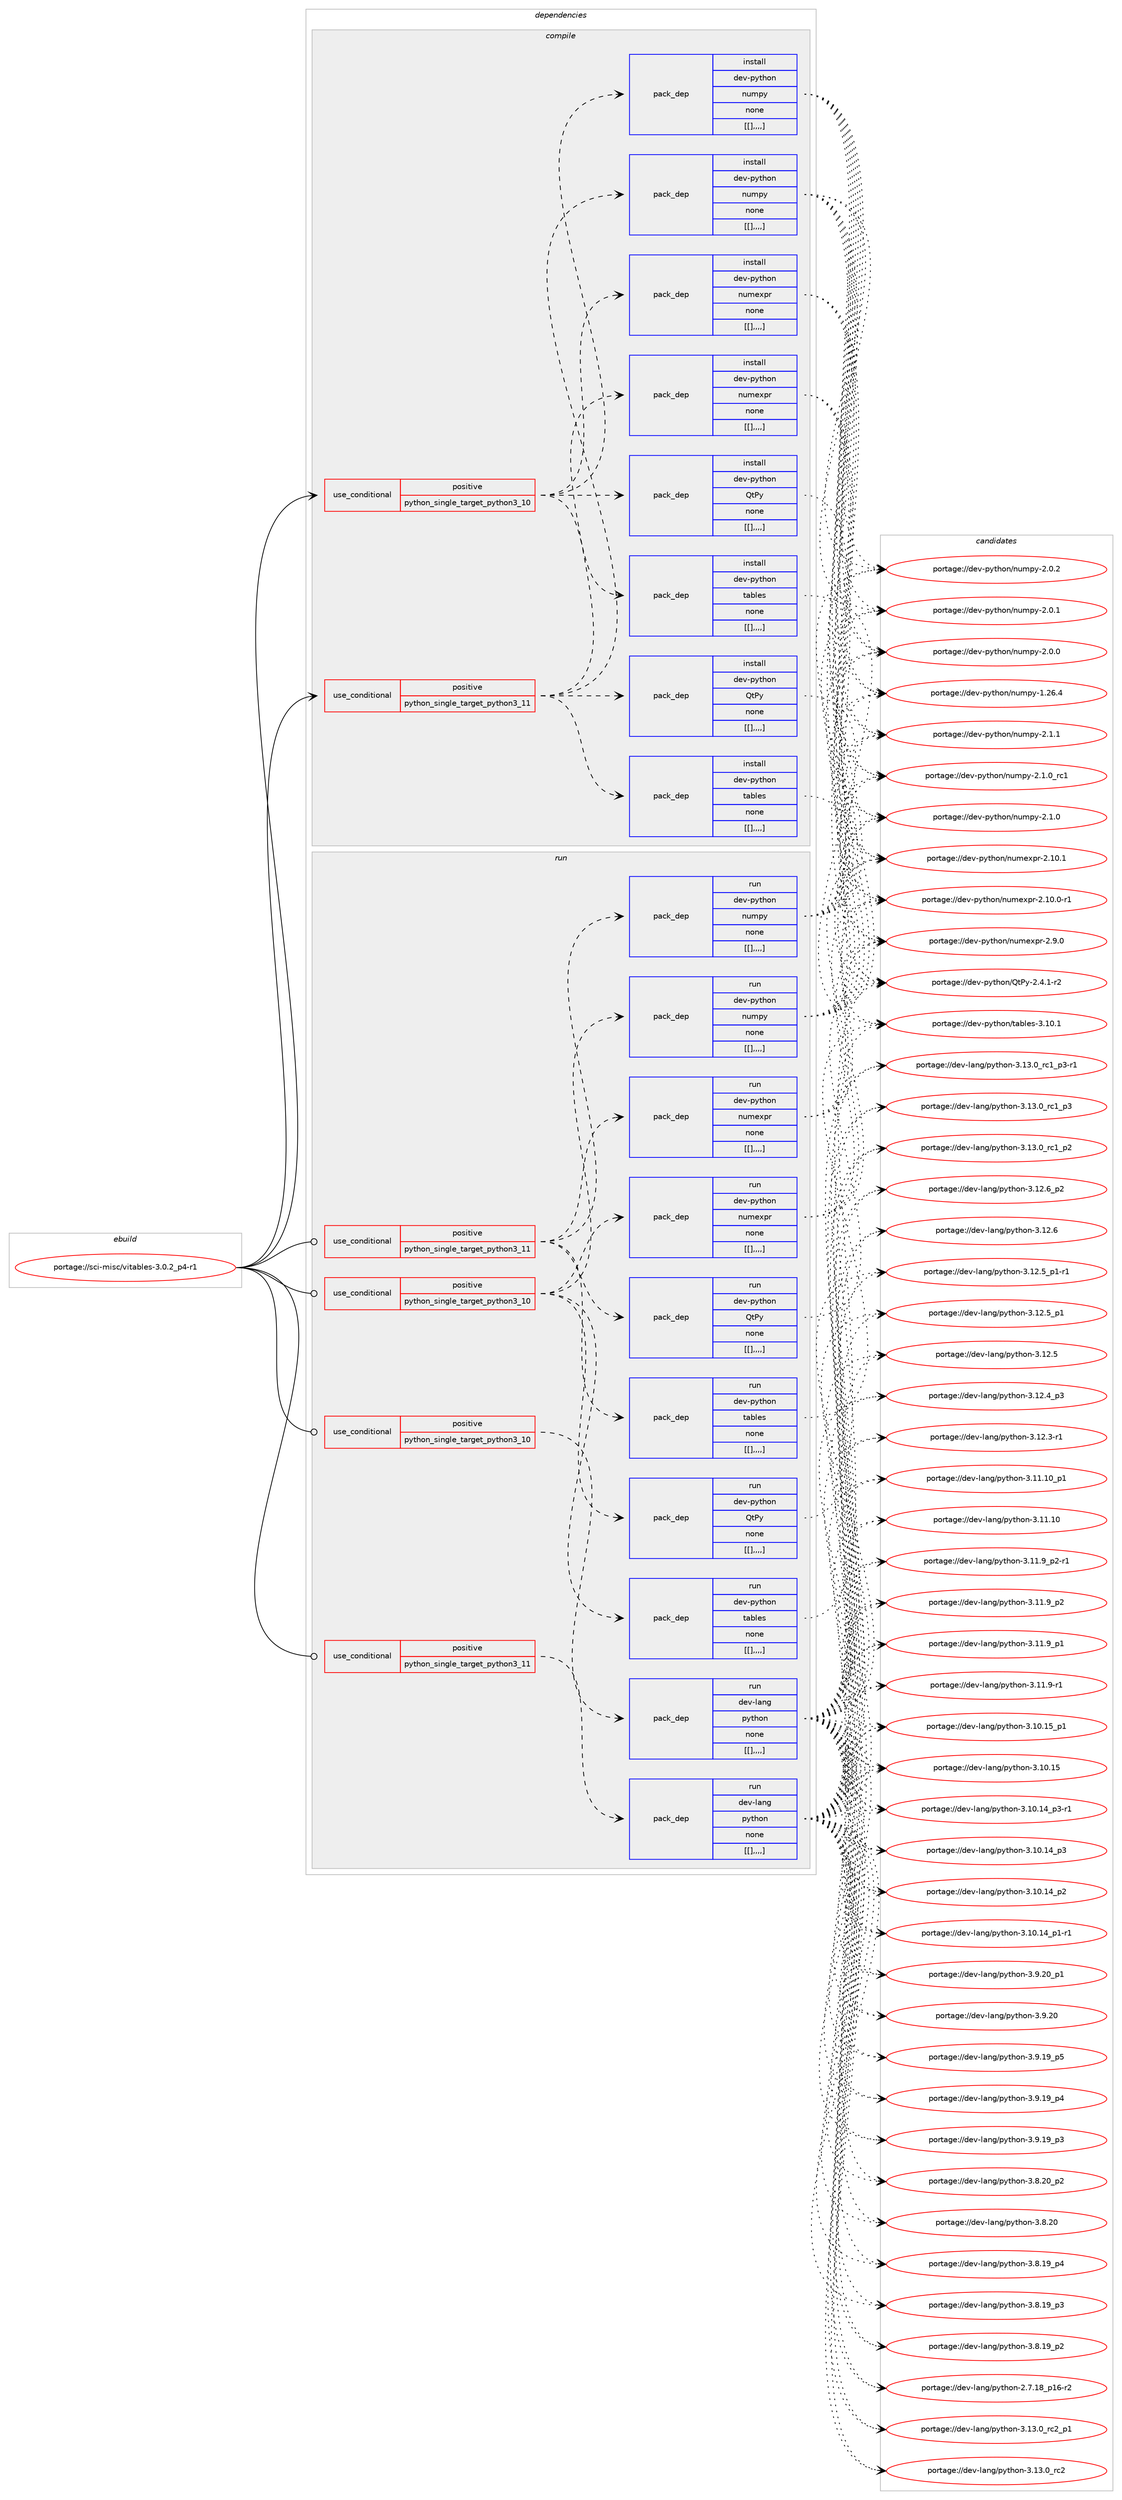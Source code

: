 digraph prolog {

# *************
# Graph options
# *************

newrank=true;
concentrate=true;
compound=true;
graph [rankdir=LR,fontname=Helvetica,fontsize=10,ranksep=1.5];#, ranksep=2.5, nodesep=0.2];
edge  [arrowhead=vee];
node  [fontname=Helvetica,fontsize=10];

# **********
# The ebuild
# **********

subgraph cluster_leftcol {
color=gray;
label=<<i>ebuild</i>>;
id [label="portage://sci-misc/vitables-3.0.2_p4-r1", color=red, width=4, href="../sci-misc/vitables-3.0.2_p4-r1.svg"];
}

# ****************
# The dependencies
# ****************

subgraph cluster_midcol {
color=gray;
label=<<i>dependencies</i>>;
subgraph cluster_compile {
fillcolor="#eeeeee";
style=filled;
label=<<i>compile</i>>;
subgraph cond112620 {
dependency420441 [label=<<TABLE BORDER="0" CELLBORDER="1" CELLSPACING="0" CELLPADDING="4"><TR><TD ROWSPAN="3" CELLPADDING="10">use_conditional</TD></TR><TR><TD>positive</TD></TR><TR><TD>python_single_target_python3_10</TD></TR></TABLE>>, shape=none, color=red];
subgraph pack304899 {
dependency420442 [label=<<TABLE BORDER="0" CELLBORDER="1" CELLSPACING="0" CELLPADDING="4" WIDTH="220"><TR><TD ROWSPAN="6" CELLPADDING="30">pack_dep</TD></TR><TR><TD WIDTH="110">install</TD></TR><TR><TD>dev-python</TD></TR><TR><TD>numpy</TD></TR><TR><TD>none</TD></TR><TR><TD>[[],,,,]</TD></TR></TABLE>>, shape=none, color=blue];
}
dependency420441:e -> dependency420442:w [weight=20,style="dashed",arrowhead="vee"];
subgraph pack304900 {
dependency420443 [label=<<TABLE BORDER="0" CELLBORDER="1" CELLSPACING="0" CELLPADDING="4" WIDTH="220"><TR><TD ROWSPAN="6" CELLPADDING="30">pack_dep</TD></TR><TR><TD WIDTH="110">install</TD></TR><TR><TD>dev-python</TD></TR><TR><TD>numexpr</TD></TR><TR><TD>none</TD></TR><TR><TD>[[],,,,]</TD></TR></TABLE>>, shape=none, color=blue];
}
dependency420441:e -> dependency420443:w [weight=20,style="dashed",arrowhead="vee"];
subgraph pack304901 {
dependency420444 [label=<<TABLE BORDER="0" CELLBORDER="1" CELLSPACING="0" CELLPADDING="4" WIDTH="220"><TR><TD ROWSPAN="6" CELLPADDING="30">pack_dep</TD></TR><TR><TD WIDTH="110">install</TD></TR><TR><TD>dev-python</TD></TR><TR><TD>QtPy</TD></TR><TR><TD>none</TD></TR><TR><TD>[[],,,,]</TD></TR></TABLE>>, shape=none, color=blue];
}
dependency420441:e -> dependency420444:w [weight=20,style="dashed",arrowhead="vee"];
subgraph pack304902 {
dependency420445 [label=<<TABLE BORDER="0" CELLBORDER="1" CELLSPACING="0" CELLPADDING="4" WIDTH="220"><TR><TD ROWSPAN="6" CELLPADDING="30">pack_dep</TD></TR><TR><TD WIDTH="110">install</TD></TR><TR><TD>dev-python</TD></TR><TR><TD>tables</TD></TR><TR><TD>none</TD></TR><TR><TD>[[],,,,]</TD></TR></TABLE>>, shape=none, color=blue];
}
dependency420441:e -> dependency420445:w [weight=20,style="dashed",arrowhead="vee"];
}
id:e -> dependency420441:w [weight=20,style="solid",arrowhead="vee"];
subgraph cond112621 {
dependency420446 [label=<<TABLE BORDER="0" CELLBORDER="1" CELLSPACING="0" CELLPADDING="4"><TR><TD ROWSPAN="3" CELLPADDING="10">use_conditional</TD></TR><TR><TD>positive</TD></TR><TR><TD>python_single_target_python3_11</TD></TR></TABLE>>, shape=none, color=red];
subgraph pack304903 {
dependency420447 [label=<<TABLE BORDER="0" CELLBORDER="1" CELLSPACING="0" CELLPADDING="4" WIDTH="220"><TR><TD ROWSPAN="6" CELLPADDING="30">pack_dep</TD></TR><TR><TD WIDTH="110">install</TD></TR><TR><TD>dev-python</TD></TR><TR><TD>numpy</TD></TR><TR><TD>none</TD></TR><TR><TD>[[],,,,]</TD></TR></TABLE>>, shape=none, color=blue];
}
dependency420446:e -> dependency420447:w [weight=20,style="dashed",arrowhead="vee"];
subgraph pack304904 {
dependency420448 [label=<<TABLE BORDER="0" CELLBORDER="1" CELLSPACING="0" CELLPADDING="4" WIDTH="220"><TR><TD ROWSPAN="6" CELLPADDING="30">pack_dep</TD></TR><TR><TD WIDTH="110">install</TD></TR><TR><TD>dev-python</TD></TR><TR><TD>numexpr</TD></TR><TR><TD>none</TD></TR><TR><TD>[[],,,,]</TD></TR></TABLE>>, shape=none, color=blue];
}
dependency420446:e -> dependency420448:w [weight=20,style="dashed",arrowhead="vee"];
subgraph pack304905 {
dependency420449 [label=<<TABLE BORDER="0" CELLBORDER="1" CELLSPACING="0" CELLPADDING="4" WIDTH="220"><TR><TD ROWSPAN="6" CELLPADDING="30">pack_dep</TD></TR><TR><TD WIDTH="110">install</TD></TR><TR><TD>dev-python</TD></TR><TR><TD>QtPy</TD></TR><TR><TD>none</TD></TR><TR><TD>[[],,,,]</TD></TR></TABLE>>, shape=none, color=blue];
}
dependency420446:e -> dependency420449:w [weight=20,style="dashed",arrowhead="vee"];
subgraph pack304906 {
dependency420450 [label=<<TABLE BORDER="0" CELLBORDER="1" CELLSPACING="0" CELLPADDING="4" WIDTH="220"><TR><TD ROWSPAN="6" CELLPADDING="30">pack_dep</TD></TR><TR><TD WIDTH="110">install</TD></TR><TR><TD>dev-python</TD></TR><TR><TD>tables</TD></TR><TR><TD>none</TD></TR><TR><TD>[[],,,,]</TD></TR></TABLE>>, shape=none, color=blue];
}
dependency420446:e -> dependency420450:w [weight=20,style="dashed",arrowhead="vee"];
}
id:e -> dependency420446:w [weight=20,style="solid",arrowhead="vee"];
}
subgraph cluster_compileandrun {
fillcolor="#eeeeee";
style=filled;
label=<<i>compile and run</i>>;
}
subgraph cluster_run {
fillcolor="#eeeeee";
style=filled;
label=<<i>run</i>>;
subgraph cond112622 {
dependency420451 [label=<<TABLE BORDER="0" CELLBORDER="1" CELLSPACING="0" CELLPADDING="4"><TR><TD ROWSPAN="3" CELLPADDING="10">use_conditional</TD></TR><TR><TD>positive</TD></TR><TR><TD>python_single_target_python3_10</TD></TR></TABLE>>, shape=none, color=red];
subgraph pack304907 {
dependency420452 [label=<<TABLE BORDER="0" CELLBORDER="1" CELLSPACING="0" CELLPADDING="4" WIDTH="220"><TR><TD ROWSPAN="6" CELLPADDING="30">pack_dep</TD></TR><TR><TD WIDTH="110">run</TD></TR><TR><TD>dev-lang</TD></TR><TR><TD>python</TD></TR><TR><TD>none</TD></TR><TR><TD>[[],,,,]</TD></TR></TABLE>>, shape=none, color=blue];
}
dependency420451:e -> dependency420452:w [weight=20,style="dashed",arrowhead="vee"];
}
id:e -> dependency420451:w [weight=20,style="solid",arrowhead="odot"];
subgraph cond112623 {
dependency420453 [label=<<TABLE BORDER="0" CELLBORDER="1" CELLSPACING="0" CELLPADDING="4"><TR><TD ROWSPAN="3" CELLPADDING="10">use_conditional</TD></TR><TR><TD>positive</TD></TR><TR><TD>python_single_target_python3_10</TD></TR></TABLE>>, shape=none, color=red];
subgraph pack304908 {
dependency420454 [label=<<TABLE BORDER="0" CELLBORDER="1" CELLSPACING="0" CELLPADDING="4" WIDTH="220"><TR><TD ROWSPAN="6" CELLPADDING="30">pack_dep</TD></TR><TR><TD WIDTH="110">run</TD></TR><TR><TD>dev-python</TD></TR><TR><TD>numpy</TD></TR><TR><TD>none</TD></TR><TR><TD>[[],,,,]</TD></TR></TABLE>>, shape=none, color=blue];
}
dependency420453:e -> dependency420454:w [weight=20,style="dashed",arrowhead="vee"];
subgraph pack304909 {
dependency420455 [label=<<TABLE BORDER="0" CELLBORDER="1" CELLSPACING="0" CELLPADDING="4" WIDTH="220"><TR><TD ROWSPAN="6" CELLPADDING="30">pack_dep</TD></TR><TR><TD WIDTH="110">run</TD></TR><TR><TD>dev-python</TD></TR><TR><TD>numexpr</TD></TR><TR><TD>none</TD></TR><TR><TD>[[],,,,]</TD></TR></TABLE>>, shape=none, color=blue];
}
dependency420453:e -> dependency420455:w [weight=20,style="dashed",arrowhead="vee"];
subgraph pack304910 {
dependency420456 [label=<<TABLE BORDER="0" CELLBORDER="1" CELLSPACING="0" CELLPADDING="4" WIDTH="220"><TR><TD ROWSPAN="6" CELLPADDING="30">pack_dep</TD></TR><TR><TD WIDTH="110">run</TD></TR><TR><TD>dev-python</TD></TR><TR><TD>QtPy</TD></TR><TR><TD>none</TD></TR><TR><TD>[[],,,,]</TD></TR></TABLE>>, shape=none, color=blue];
}
dependency420453:e -> dependency420456:w [weight=20,style="dashed",arrowhead="vee"];
subgraph pack304911 {
dependency420457 [label=<<TABLE BORDER="0" CELLBORDER="1" CELLSPACING="0" CELLPADDING="4" WIDTH="220"><TR><TD ROWSPAN="6" CELLPADDING="30">pack_dep</TD></TR><TR><TD WIDTH="110">run</TD></TR><TR><TD>dev-python</TD></TR><TR><TD>tables</TD></TR><TR><TD>none</TD></TR><TR><TD>[[],,,,]</TD></TR></TABLE>>, shape=none, color=blue];
}
dependency420453:e -> dependency420457:w [weight=20,style="dashed",arrowhead="vee"];
}
id:e -> dependency420453:w [weight=20,style="solid",arrowhead="odot"];
subgraph cond112624 {
dependency420458 [label=<<TABLE BORDER="0" CELLBORDER="1" CELLSPACING="0" CELLPADDING="4"><TR><TD ROWSPAN="3" CELLPADDING="10">use_conditional</TD></TR><TR><TD>positive</TD></TR><TR><TD>python_single_target_python3_11</TD></TR></TABLE>>, shape=none, color=red];
subgraph pack304912 {
dependency420459 [label=<<TABLE BORDER="0" CELLBORDER="1" CELLSPACING="0" CELLPADDING="4" WIDTH="220"><TR><TD ROWSPAN="6" CELLPADDING="30">pack_dep</TD></TR><TR><TD WIDTH="110">run</TD></TR><TR><TD>dev-lang</TD></TR><TR><TD>python</TD></TR><TR><TD>none</TD></TR><TR><TD>[[],,,,]</TD></TR></TABLE>>, shape=none, color=blue];
}
dependency420458:e -> dependency420459:w [weight=20,style="dashed",arrowhead="vee"];
}
id:e -> dependency420458:w [weight=20,style="solid",arrowhead="odot"];
subgraph cond112625 {
dependency420460 [label=<<TABLE BORDER="0" CELLBORDER="1" CELLSPACING="0" CELLPADDING="4"><TR><TD ROWSPAN="3" CELLPADDING="10">use_conditional</TD></TR><TR><TD>positive</TD></TR><TR><TD>python_single_target_python3_11</TD></TR></TABLE>>, shape=none, color=red];
subgraph pack304913 {
dependency420461 [label=<<TABLE BORDER="0" CELLBORDER="1" CELLSPACING="0" CELLPADDING="4" WIDTH="220"><TR><TD ROWSPAN="6" CELLPADDING="30">pack_dep</TD></TR><TR><TD WIDTH="110">run</TD></TR><TR><TD>dev-python</TD></TR><TR><TD>numpy</TD></TR><TR><TD>none</TD></TR><TR><TD>[[],,,,]</TD></TR></TABLE>>, shape=none, color=blue];
}
dependency420460:e -> dependency420461:w [weight=20,style="dashed",arrowhead="vee"];
subgraph pack304914 {
dependency420462 [label=<<TABLE BORDER="0" CELLBORDER="1" CELLSPACING="0" CELLPADDING="4" WIDTH="220"><TR><TD ROWSPAN="6" CELLPADDING="30">pack_dep</TD></TR><TR><TD WIDTH="110">run</TD></TR><TR><TD>dev-python</TD></TR><TR><TD>numexpr</TD></TR><TR><TD>none</TD></TR><TR><TD>[[],,,,]</TD></TR></TABLE>>, shape=none, color=blue];
}
dependency420460:e -> dependency420462:w [weight=20,style="dashed",arrowhead="vee"];
subgraph pack304915 {
dependency420463 [label=<<TABLE BORDER="0" CELLBORDER="1" CELLSPACING="0" CELLPADDING="4" WIDTH="220"><TR><TD ROWSPAN="6" CELLPADDING="30">pack_dep</TD></TR><TR><TD WIDTH="110">run</TD></TR><TR><TD>dev-python</TD></TR><TR><TD>QtPy</TD></TR><TR><TD>none</TD></TR><TR><TD>[[],,,,]</TD></TR></TABLE>>, shape=none, color=blue];
}
dependency420460:e -> dependency420463:w [weight=20,style="dashed",arrowhead="vee"];
subgraph pack304916 {
dependency420464 [label=<<TABLE BORDER="0" CELLBORDER="1" CELLSPACING="0" CELLPADDING="4" WIDTH="220"><TR><TD ROWSPAN="6" CELLPADDING="30">pack_dep</TD></TR><TR><TD WIDTH="110">run</TD></TR><TR><TD>dev-python</TD></TR><TR><TD>tables</TD></TR><TR><TD>none</TD></TR><TR><TD>[[],,,,]</TD></TR></TABLE>>, shape=none, color=blue];
}
dependency420460:e -> dependency420464:w [weight=20,style="dashed",arrowhead="vee"];
}
id:e -> dependency420460:w [weight=20,style="solid",arrowhead="odot"];
}
}

# **************
# The candidates
# **************

subgraph cluster_choices {
rank=same;
color=gray;
label=<<i>candidates</i>>;

subgraph choice304899 {
color=black;
nodesep=1;
choice1001011184511212111610411111047110117109112121455046494649 [label="portage://dev-python/numpy-2.1.1", color=red, width=4,href="../dev-python/numpy-2.1.1.svg"];
choice1001011184511212111610411111047110117109112121455046494648951149949 [label="portage://dev-python/numpy-2.1.0_rc1", color=red, width=4,href="../dev-python/numpy-2.1.0_rc1.svg"];
choice1001011184511212111610411111047110117109112121455046494648 [label="portage://dev-python/numpy-2.1.0", color=red, width=4,href="../dev-python/numpy-2.1.0.svg"];
choice1001011184511212111610411111047110117109112121455046484650 [label="portage://dev-python/numpy-2.0.2", color=red, width=4,href="../dev-python/numpy-2.0.2.svg"];
choice1001011184511212111610411111047110117109112121455046484649 [label="portage://dev-python/numpy-2.0.1", color=red, width=4,href="../dev-python/numpy-2.0.1.svg"];
choice1001011184511212111610411111047110117109112121455046484648 [label="portage://dev-python/numpy-2.0.0", color=red, width=4,href="../dev-python/numpy-2.0.0.svg"];
choice100101118451121211161041111104711011710911212145494650544652 [label="portage://dev-python/numpy-1.26.4", color=red, width=4,href="../dev-python/numpy-1.26.4.svg"];
dependency420442:e -> choice1001011184511212111610411111047110117109112121455046494649:w [style=dotted,weight="100"];
dependency420442:e -> choice1001011184511212111610411111047110117109112121455046494648951149949:w [style=dotted,weight="100"];
dependency420442:e -> choice1001011184511212111610411111047110117109112121455046494648:w [style=dotted,weight="100"];
dependency420442:e -> choice1001011184511212111610411111047110117109112121455046484650:w [style=dotted,weight="100"];
dependency420442:e -> choice1001011184511212111610411111047110117109112121455046484649:w [style=dotted,weight="100"];
dependency420442:e -> choice1001011184511212111610411111047110117109112121455046484648:w [style=dotted,weight="100"];
dependency420442:e -> choice100101118451121211161041111104711011710911212145494650544652:w [style=dotted,weight="100"];
}
subgraph choice304900 {
color=black;
nodesep=1;
choice100101118451121211161041111104711011710910112011211445504649484649 [label="portage://dev-python/numexpr-2.10.1", color=red, width=4,href="../dev-python/numexpr-2.10.1.svg"];
choice1001011184511212111610411111047110117109101120112114455046494846484511449 [label="portage://dev-python/numexpr-2.10.0-r1", color=red, width=4,href="../dev-python/numexpr-2.10.0-r1.svg"];
choice1001011184511212111610411111047110117109101120112114455046574648 [label="portage://dev-python/numexpr-2.9.0", color=red, width=4,href="../dev-python/numexpr-2.9.0.svg"];
dependency420443:e -> choice100101118451121211161041111104711011710910112011211445504649484649:w [style=dotted,weight="100"];
dependency420443:e -> choice1001011184511212111610411111047110117109101120112114455046494846484511449:w [style=dotted,weight="100"];
dependency420443:e -> choice1001011184511212111610411111047110117109101120112114455046574648:w [style=dotted,weight="100"];
}
subgraph choice304901 {
color=black;
nodesep=1;
choice100101118451121211161041111104781116801214550465246494511450 [label="portage://dev-python/QtPy-2.4.1-r2", color=red, width=4,href="../dev-python/QtPy-2.4.1-r2.svg"];
dependency420444:e -> choice100101118451121211161041111104781116801214550465246494511450:w [style=dotted,weight="100"];
}
subgraph choice304902 {
color=black;
nodesep=1;
choice1001011184511212111610411111047116979810810111545514649484649 [label="portage://dev-python/tables-3.10.1", color=red, width=4,href="../dev-python/tables-3.10.1.svg"];
dependency420445:e -> choice1001011184511212111610411111047116979810810111545514649484649:w [style=dotted,weight="100"];
}
subgraph choice304903 {
color=black;
nodesep=1;
choice1001011184511212111610411111047110117109112121455046494649 [label="portage://dev-python/numpy-2.1.1", color=red, width=4,href="../dev-python/numpy-2.1.1.svg"];
choice1001011184511212111610411111047110117109112121455046494648951149949 [label="portage://dev-python/numpy-2.1.0_rc1", color=red, width=4,href="../dev-python/numpy-2.1.0_rc1.svg"];
choice1001011184511212111610411111047110117109112121455046494648 [label="portage://dev-python/numpy-2.1.0", color=red, width=4,href="../dev-python/numpy-2.1.0.svg"];
choice1001011184511212111610411111047110117109112121455046484650 [label="portage://dev-python/numpy-2.0.2", color=red, width=4,href="../dev-python/numpy-2.0.2.svg"];
choice1001011184511212111610411111047110117109112121455046484649 [label="portage://dev-python/numpy-2.0.1", color=red, width=4,href="../dev-python/numpy-2.0.1.svg"];
choice1001011184511212111610411111047110117109112121455046484648 [label="portage://dev-python/numpy-2.0.0", color=red, width=4,href="../dev-python/numpy-2.0.0.svg"];
choice100101118451121211161041111104711011710911212145494650544652 [label="portage://dev-python/numpy-1.26.4", color=red, width=4,href="../dev-python/numpy-1.26.4.svg"];
dependency420447:e -> choice1001011184511212111610411111047110117109112121455046494649:w [style=dotted,weight="100"];
dependency420447:e -> choice1001011184511212111610411111047110117109112121455046494648951149949:w [style=dotted,weight="100"];
dependency420447:e -> choice1001011184511212111610411111047110117109112121455046494648:w [style=dotted,weight="100"];
dependency420447:e -> choice1001011184511212111610411111047110117109112121455046484650:w [style=dotted,weight="100"];
dependency420447:e -> choice1001011184511212111610411111047110117109112121455046484649:w [style=dotted,weight="100"];
dependency420447:e -> choice1001011184511212111610411111047110117109112121455046484648:w [style=dotted,weight="100"];
dependency420447:e -> choice100101118451121211161041111104711011710911212145494650544652:w [style=dotted,weight="100"];
}
subgraph choice304904 {
color=black;
nodesep=1;
choice100101118451121211161041111104711011710910112011211445504649484649 [label="portage://dev-python/numexpr-2.10.1", color=red, width=4,href="../dev-python/numexpr-2.10.1.svg"];
choice1001011184511212111610411111047110117109101120112114455046494846484511449 [label="portage://dev-python/numexpr-2.10.0-r1", color=red, width=4,href="../dev-python/numexpr-2.10.0-r1.svg"];
choice1001011184511212111610411111047110117109101120112114455046574648 [label="portage://dev-python/numexpr-2.9.0", color=red, width=4,href="../dev-python/numexpr-2.9.0.svg"];
dependency420448:e -> choice100101118451121211161041111104711011710910112011211445504649484649:w [style=dotted,weight="100"];
dependency420448:e -> choice1001011184511212111610411111047110117109101120112114455046494846484511449:w [style=dotted,weight="100"];
dependency420448:e -> choice1001011184511212111610411111047110117109101120112114455046574648:w [style=dotted,weight="100"];
}
subgraph choice304905 {
color=black;
nodesep=1;
choice100101118451121211161041111104781116801214550465246494511450 [label="portage://dev-python/QtPy-2.4.1-r2", color=red, width=4,href="../dev-python/QtPy-2.4.1-r2.svg"];
dependency420449:e -> choice100101118451121211161041111104781116801214550465246494511450:w [style=dotted,weight="100"];
}
subgraph choice304906 {
color=black;
nodesep=1;
choice1001011184511212111610411111047116979810810111545514649484649 [label="portage://dev-python/tables-3.10.1", color=red, width=4,href="../dev-python/tables-3.10.1.svg"];
dependency420450:e -> choice1001011184511212111610411111047116979810810111545514649484649:w [style=dotted,weight="100"];
}
subgraph choice304907 {
color=black;
nodesep=1;
choice100101118451089711010347112121116104111110455146495146489511499509511249 [label="portage://dev-lang/python-3.13.0_rc2_p1", color=red, width=4,href="../dev-lang/python-3.13.0_rc2_p1.svg"];
choice10010111845108971101034711212111610411111045514649514648951149950 [label="portage://dev-lang/python-3.13.0_rc2", color=red, width=4,href="../dev-lang/python-3.13.0_rc2.svg"];
choice1001011184510897110103471121211161041111104551464951464895114994995112514511449 [label="portage://dev-lang/python-3.13.0_rc1_p3-r1", color=red, width=4,href="../dev-lang/python-3.13.0_rc1_p3-r1.svg"];
choice100101118451089711010347112121116104111110455146495146489511499499511251 [label="portage://dev-lang/python-3.13.0_rc1_p3", color=red, width=4,href="../dev-lang/python-3.13.0_rc1_p3.svg"];
choice100101118451089711010347112121116104111110455146495146489511499499511250 [label="portage://dev-lang/python-3.13.0_rc1_p2", color=red, width=4,href="../dev-lang/python-3.13.0_rc1_p2.svg"];
choice100101118451089711010347112121116104111110455146495046549511250 [label="portage://dev-lang/python-3.12.6_p2", color=red, width=4,href="../dev-lang/python-3.12.6_p2.svg"];
choice10010111845108971101034711212111610411111045514649504654 [label="portage://dev-lang/python-3.12.6", color=red, width=4,href="../dev-lang/python-3.12.6.svg"];
choice1001011184510897110103471121211161041111104551464950465395112494511449 [label="portage://dev-lang/python-3.12.5_p1-r1", color=red, width=4,href="../dev-lang/python-3.12.5_p1-r1.svg"];
choice100101118451089711010347112121116104111110455146495046539511249 [label="portage://dev-lang/python-3.12.5_p1", color=red, width=4,href="../dev-lang/python-3.12.5_p1.svg"];
choice10010111845108971101034711212111610411111045514649504653 [label="portage://dev-lang/python-3.12.5", color=red, width=4,href="../dev-lang/python-3.12.5.svg"];
choice100101118451089711010347112121116104111110455146495046529511251 [label="portage://dev-lang/python-3.12.4_p3", color=red, width=4,href="../dev-lang/python-3.12.4_p3.svg"];
choice100101118451089711010347112121116104111110455146495046514511449 [label="portage://dev-lang/python-3.12.3-r1", color=red, width=4,href="../dev-lang/python-3.12.3-r1.svg"];
choice10010111845108971101034711212111610411111045514649494649489511249 [label="portage://dev-lang/python-3.11.10_p1", color=red, width=4,href="../dev-lang/python-3.11.10_p1.svg"];
choice1001011184510897110103471121211161041111104551464949464948 [label="portage://dev-lang/python-3.11.10", color=red, width=4,href="../dev-lang/python-3.11.10.svg"];
choice1001011184510897110103471121211161041111104551464949465795112504511449 [label="portage://dev-lang/python-3.11.9_p2-r1", color=red, width=4,href="../dev-lang/python-3.11.9_p2-r1.svg"];
choice100101118451089711010347112121116104111110455146494946579511250 [label="portage://dev-lang/python-3.11.9_p2", color=red, width=4,href="../dev-lang/python-3.11.9_p2.svg"];
choice100101118451089711010347112121116104111110455146494946579511249 [label="portage://dev-lang/python-3.11.9_p1", color=red, width=4,href="../dev-lang/python-3.11.9_p1.svg"];
choice100101118451089711010347112121116104111110455146494946574511449 [label="portage://dev-lang/python-3.11.9-r1", color=red, width=4,href="../dev-lang/python-3.11.9-r1.svg"];
choice10010111845108971101034711212111610411111045514649484649539511249 [label="portage://dev-lang/python-3.10.15_p1", color=red, width=4,href="../dev-lang/python-3.10.15_p1.svg"];
choice1001011184510897110103471121211161041111104551464948464953 [label="portage://dev-lang/python-3.10.15", color=red, width=4,href="../dev-lang/python-3.10.15.svg"];
choice100101118451089711010347112121116104111110455146494846495295112514511449 [label="portage://dev-lang/python-3.10.14_p3-r1", color=red, width=4,href="../dev-lang/python-3.10.14_p3-r1.svg"];
choice10010111845108971101034711212111610411111045514649484649529511251 [label="portage://dev-lang/python-3.10.14_p3", color=red, width=4,href="../dev-lang/python-3.10.14_p3.svg"];
choice10010111845108971101034711212111610411111045514649484649529511250 [label="portage://dev-lang/python-3.10.14_p2", color=red, width=4,href="../dev-lang/python-3.10.14_p2.svg"];
choice100101118451089711010347112121116104111110455146494846495295112494511449 [label="portage://dev-lang/python-3.10.14_p1-r1", color=red, width=4,href="../dev-lang/python-3.10.14_p1-r1.svg"];
choice100101118451089711010347112121116104111110455146574650489511249 [label="portage://dev-lang/python-3.9.20_p1", color=red, width=4,href="../dev-lang/python-3.9.20_p1.svg"];
choice10010111845108971101034711212111610411111045514657465048 [label="portage://dev-lang/python-3.9.20", color=red, width=4,href="../dev-lang/python-3.9.20.svg"];
choice100101118451089711010347112121116104111110455146574649579511253 [label="portage://dev-lang/python-3.9.19_p5", color=red, width=4,href="../dev-lang/python-3.9.19_p5.svg"];
choice100101118451089711010347112121116104111110455146574649579511252 [label="portage://dev-lang/python-3.9.19_p4", color=red, width=4,href="../dev-lang/python-3.9.19_p4.svg"];
choice100101118451089711010347112121116104111110455146574649579511251 [label="portage://dev-lang/python-3.9.19_p3", color=red, width=4,href="../dev-lang/python-3.9.19_p3.svg"];
choice100101118451089711010347112121116104111110455146564650489511250 [label="portage://dev-lang/python-3.8.20_p2", color=red, width=4,href="../dev-lang/python-3.8.20_p2.svg"];
choice10010111845108971101034711212111610411111045514656465048 [label="portage://dev-lang/python-3.8.20", color=red, width=4,href="../dev-lang/python-3.8.20.svg"];
choice100101118451089711010347112121116104111110455146564649579511252 [label="portage://dev-lang/python-3.8.19_p4", color=red, width=4,href="../dev-lang/python-3.8.19_p4.svg"];
choice100101118451089711010347112121116104111110455146564649579511251 [label="portage://dev-lang/python-3.8.19_p3", color=red, width=4,href="../dev-lang/python-3.8.19_p3.svg"];
choice100101118451089711010347112121116104111110455146564649579511250 [label="portage://dev-lang/python-3.8.19_p2", color=red, width=4,href="../dev-lang/python-3.8.19_p2.svg"];
choice100101118451089711010347112121116104111110455046554649569511249544511450 [label="portage://dev-lang/python-2.7.18_p16-r2", color=red, width=4,href="../dev-lang/python-2.7.18_p16-r2.svg"];
dependency420452:e -> choice100101118451089711010347112121116104111110455146495146489511499509511249:w [style=dotted,weight="100"];
dependency420452:e -> choice10010111845108971101034711212111610411111045514649514648951149950:w [style=dotted,weight="100"];
dependency420452:e -> choice1001011184510897110103471121211161041111104551464951464895114994995112514511449:w [style=dotted,weight="100"];
dependency420452:e -> choice100101118451089711010347112121116104111110455146495146489511499499511251:w [style=dotted,weight="100"];
dependency420452:e -> choice100101118451089711010347112121116104111110455146495146489511499499511250:w [style=dotted,weight="100"];
dependency420452:e -> choice100101118451089711010347112121116104111110455146495046549511250:w [style=dotted,weight="100"];
dependency420452:e -> choice10010111845108971101034711212111610411111045514649504654:w [style=dotted,weight="100"];
dependency420452:e -> choice1001011184510897110103471121211161041111104551464950465395112494511449:w [style=dotted,weight="100"];
dependency420452:e -> choice100101118451089711010347112121116104111110455146495046539511249:w [style=dotted,weight="100"];
dependency420452:e -> choice10010111845108971101034711212111610411111045514649504653:w [style=dotted,weight="100"];
dependency420452:e -> choice100101118451089711010347112121116104111110455146495046529511251:w [style=dotted,weight="100"];
dependency420452:e -> choice100101118451089711010347112121116104111110455146495046514511449:w [style=dotted,weight="100"];
dependency420452:e -> choice10010111845108971101034711212111610411111045514649494649489511249:w [style=dotted,weight="100"];
dependency420452:e -> choice1001011184510897110103471121211161041111104551464949464948:w [style=dotted,weight="100"];
dependency420452:e -> choice1001011184510897110103471121211161041111104551464949465795112504511449:w [style=dotted,weight="100"];
dependency420452:e -> choice100101118451089711010347112121116104111110455146494946579511250:w [style=dotted,weight="100"];
dependency420452:e -> choice100101118451089711010347112121116104111110455146494946579511249:w [style=dotted,weight="100"];
dependency420452:e -> choice100101118451089711010347112121116104111110455146494946574511449:w [style=dotted,weight="100"];
dependency420452:e -> choice10010111845108971101034711212111610411111045514649484649539511249:w [style=dotted,weight="100"];
dependency420452:e -> choice1001011184510897110103471121211161041111104551464948464953:w [style=dotted,weight="100"];
dependency420452:e -> choice100101118451089711010347112121116104111110455146494846495295112514511449:w [style=dotted,weight="100"];
dependency420452:e -> choice10010111845108971101034711212111610411111045514649484649529511251:w [style=dotted,weight="100"];
dependency420452:e -> choice10010111845108971101034711212111610411111045514649484649529511250:w [style=dotted,weight="100"];
dependency420452:e -> choice100101118451089711010347112121116104111110455146494846495295112494511449:w [style=dotted,weight="100"];
dependency420452:e -> choice100101118451089711010347112121116104111110455146574650489511249:w [style=dotted,weight="100"];
dependency420452:e -> choice10010111845108971101034711212111610411111045514657465048:w [style=dotted,weight="100"];
dependency420452:e -> choice100101118451089711010347112121116104111110455146574649579511253:w [style=dotted,weight="100"];
dependency420452:e -> choice100101118451089711010347112121116104111110455146574649579511252:w [style=dotted,weight="100"];
dependency420452:e -> choice100101118451089711010347112121116104111110455146574649579511251:w [style=dotted,weight="100"];
dependency420452:e -> choice100101118451089711010347112121116104111110455146564650489511250:w [style=dotted,weight="100"];
dependency420452:e -> choice10010111845108971101034711212111610411111045514656465048:w [style=dotted,weight="100"];
dependency420452:e -> choice100101118451089711010347112121116104111110455146564649579511252:w [style=dotted,weight="100"];
dependency420452:e -> choice100101118451089711010347112121116104111110455146564649579511251:w [style=dotted,weight="100"];
dependency420452:e -> choice100101118451089711010347112121116104111110455146564649579511250:w [style=dotted,weight="100"];
dependency420452:e -> choice100101118451089711010347112121116104111110455046554649569511249544511450:w [style=dotted,weight="100"];
}
subgraph choice304908 {
color=black;
nodesep=1;
choice1001011184511212111610411111047110117109112121455046494649 [label="portage://dev-python/numpy-2.1.1", color=red, width=4,href="../dev-python/numpy-2.1.1.svg"];
choice1001011184511212111610411111047110117109112121455046494648951149949 [label="portage://dev-python/numpy-2.1.0_rc1", color=red, width=4,href="../dev-python/numpy-2.1.0_rc1.svg"];
choice1001011184511212111610411111047110117109112121455046494648 [label="portage://dev-python/numpy-2.1.0", color=red, width=4,href="../dev-python/numpy-2.1.0.svg"];
choice1001011184511212111610411111047110117109112121455046484650 [label="portage://dev-python/numpy-2.0.2", color=red, width=4,href="../dev-python/numpy-2.0.2.svg"];
choice1001011184511212111610411111047110117109112121455046484649 [label="portage://dev-python/numpy-2.0.1", color=red, width=4,href="../dev-python/numpy-2.0.1.svg"];
choice1001011184511212111610411111047110117109112121455046484648 [label="portage://dev-python/numpy-2.0.0", color=red, width=4,href="../dev-python/numpy-2.0.0.svg"];
choice100101118451121211161041111104711011710911212145494650544652 [label="portage://dev-python/numpy-1.26.4", color=red, width=4,href="../dev-python/numpy-1.26.4.svg"];
dependency420454:e -> choice1001011184511212111610411111047110117109112121455046494649:w [style=dotted,weight="100"];
dependency420454:e -> choice1001011184511212111610411111047110117109112121455046494648951149949:w [style=dotted,weight="100"];
dependency420454:e -> choice1001011184511212111610411111047110117109112121455046494648:w [style=dotted,weight="100"];
dependency420454:e -> choice1001011184511212111610411111047110117109112121455046484650:w [style=dotted,weight="100"];
dependency420454:e -> choice1001011184511212111610411111047110117109112121455046484649:w [style=dotted,weight="100"];
dependency420454:e -> choice1001011184511212111610411111047110117109112121455046484648:w [style=dotted,weight="100"];
dependency420454:e -> choice100101118451121211161041111104711011710911212145494650544652:w [style=dotted,weight="100"];
}
subgraph choice304909 {
color=black;
nodesep=1;
choice100101118451121211161041111104711011710910112011211445504649484649 [label="portage://dev-python/numexpr-2.10.1", color=red, width=4,href="../dev-python/numexpr-2.10.1.svg"];
choice1001011184511212111610411111047110117109101120112114455046494846484511449 [label="portage://dev-python/numexpr-2.10.0-r1", color=red, width=4,href="../dev-python/numexpr-2.10.0-r1.svg"];
choice1001011184511212111610411111047110117109101120112114455046574648 [label="portage://dev-python/numexpr-2.9.0", color=red, width=4,href="../dev-python/numexpr-2.9.0.svg"];
dependency420455:e -> choice100101118451121211161041111104711011710910112011211445504649484649:w [style=dotted,weight="100"];
dependency420455:e -> choice1001011184511212111610411111047110117109101120112114455046494846484511449:w [style=dotted,weight="100"];
dependency420455:e -> choice1001011184511212111610411111047110117109101120112114455046574648:w [style=dotted,weight="100"];
}
subgraph choice304910 {
color=black;
nodesep=1;
choice100101118451121211161041111104781116801214550465246494511450 [label="portage://dev-python/QtPy-2.4.1-r2", color=red, width=4,href="../dev-python/QtPy-2.4.1-r2.svg"];
dependency420456:e -> choice100101118451121211161041111104781116801214550465246494511450:w [style=dotted,weight="100"];
}
subgraph choice304911 {
color=black;
nodesep=1;
choice1001011184511212111610411111047116979810810111545514649484649 [label="portage://dev-python/tables-3.10.1", color=red, width=4,href="../dev-python/tables-3.10.1.svg"];
dependency420457:e -> choice1001011184511212111610411111047116979810810111545514649484649:w [style=dotted,weight="100"];
}
subgraph choice304912 {
color=black;
nodesep=1;
choice100101118451089711010347112121116104111110455146495146489511499509511249 [label="portage://dev-lang/python-3.13.0_rc2_p1", color=red, width=4,href="../dev-lang/python-3.13.0_rc2_p1.svg"];
choice10010111845108971101034711212111610411111045514649514648951149950 [label="portage://dev-lang/python-3.13.0_rc2", color=red, width=4,href="../dev-lang/python-3.13.0_rc2.svg"];
choice1001011184510897110103471121211161041111104551464951464895114994995112514511449 [label="portage://dev-lang/python-3.13.0_rc1_p3-r1", color=red, width=4,href="../dev-lang/python-3.13.0_rc1_p3-r1.svg"];
choice100101118451089711010347112121116104111110455146495146489511499499511251 [label="portage://dev-lang/python-3.13.0_rc1_p3", color=red, width=4,href="../dev-lang/python-3.13.0_rc1_p3.svg"];
choice100101118451089711010347112121116104111110455146495146489511499499511250 [label="portage://dev-lang/python-3.13.0_rc1_p2", color=red, width=4,href="../dev-lang/python-3.13.0_rc1_p2.svg"];
choice100101118451089711010347112121116104111110455146495046549511250 [label="portage://dev-lang/python-3.12.6_p2", color=red, width=4,href="../dev-lang/python-3.12.6_p2.svg"];
choice10010111845108971101034711212111610411111045514649504654 [label="portage://dev-lang/python-3.12.6", color=red, width=4,href="../dev-lang/python-3.12.6.svg"];
choice1001011184510897110103471121211161041111104551464950465395112494511449 [label="portage://dev-lang/python-3.12.5_p1-r1", color=red, width=4,href="../dev-lang/python-3.12.5_p1-r1.svg"];
choice100101118451089711010347112121116104111110455146495046539511249 [label="portage://dev-lang/python-3.12.5_p1", color=red, width=4,href="../dev-lang/python-3.12.5_p1.svg"];
choice10010111845108971101034711212111610411111045514649504653 [label="portage://dev-lang/python-3.12.5", color=red, width=4,href="../dev-lang/python-3.12.5.svg"];
choice100101118451089711010347112121116104111110455146495046529511251 [label="portage://dev-lang/python-3.12.4_p3", color=red, width=4,href="../dev-lang/python-3.12.4_p3.svg"];
choice100101118451089711010347112121116104111110455146495046514511449 [label="portage://dev-lang/python-3.12.3-r1", color=red, width=4,href="../dev-lang/python-3.12.3-r1.svg"];
choice10010111845108971101034711212111610411111045514649494649489511249 [label="portage://dev-lang/python-3.11.10_p1", color=red, width=4,href="../dev-lang/python-3.11.10_p1.svg"];
choice1001011184510897110103471121211161041111104551464949464948 [label="portage://dev-lang/python-3.11.10", color=red, width=4,href="../dev-lang/python-3.11.10.svg"];
choice1001011184510897110103471121211161041111104551464949465795112504511449 [label="portage://dev-lang/python-3.11.9_p2-r1", color=red, width=4,href="../dev-lang/python-3.11.9_p2-r1.svg"];
choice100101118451089711010347112121116104111110455146494946579511250 [label="portage://dev-lang/python-3.11.9_p2", color=red, width=4,href="../dev-lang/python-3.11.9_p2.svg"];
choice100101118451089711010347112121116104111110455146494946579511249 [label="portage://dev-lang/python-3.11.9_p1", color=red, width=4,href="../dev-lang/python-3.11.9_p1.svg"];
choice100101118451089711010347112121116104111110455146494946574511449 [label="portage://dev-lang/python-3.11.9-r1", color=red, width=4,href="../dev-lang/python-3.11.9-r1.svg"];
choice10010111845108971101034711212111610411111045514649484649539511249 [label="portage://dev-lang/python-3.10.15_p1", color=red, width=4,href="../dev-lang/python-3.10.15_p1.svg"];
choice1001011184510897110103471121211161041111104551464948464953 [label="portage://dev-lang/python-3.10.15", color=red, width=4,href="../dev-lang/python-3.10.15.svg"];
choice100101118451089711010347112121116104111110455146494846495295112514511449 [label="portage://dev-lang/python-3.10.14_p3-r1", color=red, width=4,href="../dev-lang/python-3.10.14_p3-r1.svg"];
choice10010111845108971101034711212111610411111045514649484649529511251 [label="portage://dev-lang/python-3.10.14_p3", color=red, width=4,href="../dev-lang/python-3.10.14_p3.svg"];
choice10010111845108971101034711212111610411111045514649484649529511250 [label="portage://dev-lang/python-3.10.14_p2", color=red, width=4,href="../dev-lang/python-3.10.14_p2.svg"];
choice100101118451089711010347112121116104111110455146494846495295112494511449 [label="portage://dev-lang/python-3.10.14_p1-r1", color=red, width=4,href="../dev-lang/python-3.10.14_p1-r1.svg"];
choice100101118451089711010347112121116104111110455146574650489511249 [label="portage://dev-lang/python-3.9.20_p1", color=red, width=4,href="../dev-lang/python-3.9.20_p1.svg"];
choice10010111845108971101034711212111610411111045514657465048 [label="portage://dev-lang/python-3.9.20", color=red, width=4,href="../dev-lang/python-3.9.20.svg"];
choice100101118451089711010347112121116104111110455146574649579511253 [label="portage://dev-lang/python-3.9.19_p5", color=red, width=4,href="../dev-lang/python-3.9.19_p5.svg"];
choice100101118451089711010347112121116104111110455146574649579511252 [label="portage://dev-lang/python-3.9.19_p4", color=red, width=4,href="../dev-lang/python-3.9.19_p4.svg"];
choice100101118451089711010347112121116104111110455146574649579511251 [label="portage://dev-lang/python-3.9.19_p3", color=red, width=4,href="../dev-lang/python-3.9.19_p3.svg"];
choice100101118451089711010347112121116104111110455146564650489511250 [label="portage://dev-lang/python-3.8.20_p2", color=red, width=4,href="../dev-lang/python-3.8.20_p2.svg"];
choice10010111845108971101034711212111610411111045514656465048 [label="portage://dev-lang/python-3.8.20", color=red, width=4,href="../dev-lang/python-3.8.20.svg"];
choice100101118451089711010347112121116104111110455146564649579511252 [label="portage://dev-lang/python-3.8.19_p4", color=red, width=4,href="../dev-lang/python-3.8.19_p4.svg"];
choice100101118451089711010347112121116104111110455146564649579511251 [label="portage://dev-lang/python-3.8.19_p3", color=red, width=4,href="../dev-lang/python-3.8.19_p3.svg"];
choice100101118451089711010347112121116104111110455146564649579511250 [label="portage://dev-lang/python-3.8.19_p2", color=red, width=4,href="../dev-lang/python-3.8.19_p2.svg"];
choice100101118451089711010347112121116104111110455046554649569511249544511450 [label="portage://dev-lang/python-2.7.18_p16-r2", color=red, width=4,href="../dev-lang/python-2.7.18_p16-r2.svg"];
dependency420459:e -> choice100101118451089711010347112121116104111110455146495146489511499509511249:w [style=dotted,weight="100"];
dependency420459:e -> choice10010111845108971101034711212111610411111045514649514648951149950:w [style=dotted,weight="100"];
dependency420459:e -> choice1001011184510897110103471121211161041111104551464951464895114994995112514511449:w [style=dotted,weight="100"];
dependency420459:e -> choice100101118451089711010347112121116104111110455146495146489511499499511251:w [style=dotted,weight="100"];
dependency420459:e -> choice100101118451089711010347112121116104111110455146495146489511499499511250:w [style=dotted,weight="100"];
dependency420459:e -> choice100101118451089711010347112121116104111110455146495046549511250:w [style=dotted,weight="100"];
dependency420459:e -> choice10010111845108971101034711212111610411111045514649504654:w [style=dotted,weight="100"];
dependency420459:e -> choice1001011184510897110103471121211161041111104551464950465395112494511449:w [style=dotted,weight="100"];
dependency420459:e -> choice100101118451089711010347112121116104111110455146495046539511249:w [style=dotted,weight="100"];
dependency420459:e -> choice10010111845108971101034711212111610411111045514649504653:w [style=dotted,weight="100"];
dependency420459:e -> choice100101118451089711010347112121116104111110455146495046529511251:w [style=dotted,weight="100"];
dependency420459:e -> choice100101118451089711010347112121116104111110455146495046514511449:w [style=dotted,weight="100"];
dependency420459:e -> choice10010111845108971101034711212111610411111045514649494649489511249:w [style=dotted,weight="100"];
dependency420459:e -> choice1001011184510897110103471121211161041111104551464949464948:w [style=dotted,weight="100"];
dependency420459:e -> choice1001011184510897110103471121211161041111104551464949465795112504511449:w [style=dotted,weight="100"];
dependency420459:e -> choice100101118451089711010347112121116104111110455146494946579511250:w [style=dotted,weight="100"];
dependency420459:e -> choice100101118451089711010347112121116104111110455146494946579511249:w [style=dotted,weight="100"];
dependency420459:e -> choice100101118451089711010347112121116104111110455146494946574511449:w [style=dotted,weight="100"];
dependency420459:e -> choice10010111845108971101034711212111610411111045514649484649539511249:w [style=dotted,weight="100"];
dependency420459:e -> choice1001011184510897110103471121211161041111104551464948464953:w [style=dotted,weight="100"];
dependency420459:e -> choice100101118451089711010347112121116104111110455146494846495295112514511449:w [style=dotted,weight="100"];
dependency420459:e -> choice10010111845108971101034711212111610411111045514649484649529511251:w [style=dotted,weight="100"];
dependency420459:e -> choice10010111845108971101034711212111610411111045514649484649529511250:w [style=dotted,weight="100"];
dependency420459:e -> choice100101118451089711010347112121116104111110455146494846495295112494511449:w [style=dotted,weight="100"];
dependency420459:e -> choice100101118451089711010347112121116104111110455146574650489511249:w [style=dotted,weight="100"];
dependency420459:e -> choice10010111845108971101034711212111610411111045514657465048:w [style=dotted,weight="100"];
dependency420459:e -> choice100101118451089711010347112121116104111110455146574649579511253:w [style=dotted,weight="100"];
dependency420459:e -> choice100101118451089711010347112121116104111110455146574649579511252:w [style=dotted,weight="100"];
dependency420459:e -> choice100101118451089711010347112121116104111110455146574649579511251:w [style=dotted,weight="100"];
dependency420459:e -> choice100101118451089711010347112121116104111110455146564650489511250:w [style=dotted,weight="100"];
dependency420459:e -> choice10010111845108971101034711212111610411111045514656465048:w [style=dotted,weight="100"];
dependency420459:e -> choice100101118451089711010347112121116104111110455146564649579511252:w [style=dotted,weight="100"];
dependency420459:e -> choice100101118451089711010347112121116104111110455146564649579511251:w [style=dotted,weight="100"];
dependency420459:e -> choice100101118451089711010347112121116104111110455146564649579511250:w [style=dotted,weight="100"];
dependency420459:e -> choice100101118451089711010347112121116104111110455046554649569511249544511450:w [style=dotted,weight="100"];
}
subgraph choice304913 {
color=black;
nodesep=1;
choice1001011184511212111610411111047110117109112121455046494649 [label="portage://dev-python/numpy-2.1.1", color=red, width=4,href="../dev-python/numpy-2.1.1.svg"];
choice1001011184511212111610411111047110117109112121455046494648951149949 [label="portage://dev-python/numpy-2.1.0_rc1", color=red, width=4,href="../dev-python/numpy-2.1.0_rc1.svg"];
choice1001011184511212111610411111047110117109112121455046494648 [label="portage://dev-python/numpy-2.1.0", color=red, width=4,href="../dev-python/numpy-2.1.0.svg"];
choice1001011184511212111610411111047110117109112121455046484650 [label="portage://dev-python/numpy-2.0.2", color=red, width=4,href="../dev-python/numpy-2.0.2.svg"];
choice1001011184511212111610411111047110117109112121455046484649 [label="portage://dev-python/numpy-2.0.1", color=red, width=4,href="../dev-python/numpy-2.0.1.svg"];
choice1001011184511212111610411111047110117109112121455046484648 [label="portage://dev-python/numpy-2.0.0", color=red, width=4,href="../dev-python/numpy-2.0.0.svg"];
choice100101118451121211161041111104711011710911212145494650544652 [label="portage://dev-python/numpy-1.26.4", color=red, width=4,href="../dev-python/numpy-1.26.4.svg"];
dependency420461:e -> choice1001011184511212111610411111047110117109112121455046494649:w [style=dotted,weight="100"];
dependency420461:e -> choice1001011184511212111610411111047110117109112121455046494648951149949:w [style=dotted,weight="100"];
dependency420461:e -> choice1001011184511212111610411111047110117109112121455046494648:w [style=dotted,weight="100"];
dependency420461:e -> choice1001011184511212111610411111047110117109112121455046484650:w [style=dotted,weight="100"];
dependency420461:e -> choice1001011184511212111610411111047110117109112121455046484649:w [style=dotted,weight="100"];
dependency420461:e -> choice1001011184511212111610411111047110117109112121455046484648:w [style=dotted,weight="100"];
dependency420461:e -> choice100101118451121211161041111104711011710911212145494650544652:w [style=dotted,weight="100"];
}
subgraph choice304914 {
color=black;
nodesep=1;
choice100101118451121211161041111104711011710910112011211445504649484649 [label="portage://dev-python/numexpr-2.10.1", color=red, width=4,href="../dev-python/numexpr-2.10.1.svg"];
choice1001011184511212111610411111047110117109101120112114455046494846484511449 [label="portage://dev-python/numexpr-2.10.0-r1", color=red, width=4,href="../dev-python/numexpr-2.10.0-r1.svg"];
choice1001011184511212111610411111047110117109101120112114455046574648 [label="portage://dev-python/numexpr-2.9.0", color=red, width=4,href="../dev-python/numexpr-2.9.0.svg"];
dependency420462:e -> choice100101118451121211161041111104711011710910112011211445504649484649:w [style=dotted,weight="100"];
dependency420462:e -> choice1001011184511212111610411111047110117109101120112114455046494846484511449:w [style=dotted,weight="100"];
dependency420462:e -> choice1001011184511212111610411111047110117109101120112114455046574648:w [style=dotted,weight="100"];
}
subgraph choice304915 {
color=black;
nodesep=1;
choice100101118451121211161041111104781116801214550465246494511450 [label="portage://dev-python/QtPy-2.4.1-r2", color=red, width=4,href="../dev-python/QtPy-2.4.1-r2.svg"];
dependency420463:e -> choice100101118451121211161041111104781116801214550465246494511450:w [style=dotted,weight="100"];
}
subgraph choice304916 {
color=black;
nodesep=1;
choice1001011184511212111610411111047116979810810111545514649484649 [label="portage://dev-python/tables-3.10.1", color=red, width=4,href="../dev-python/tables-3.10.1.svg"];
dependency420464:e -> choice1001011184511212111610411111047116979810810111545514649484649:w [style=dotted,weight="100"];
}
}

}
